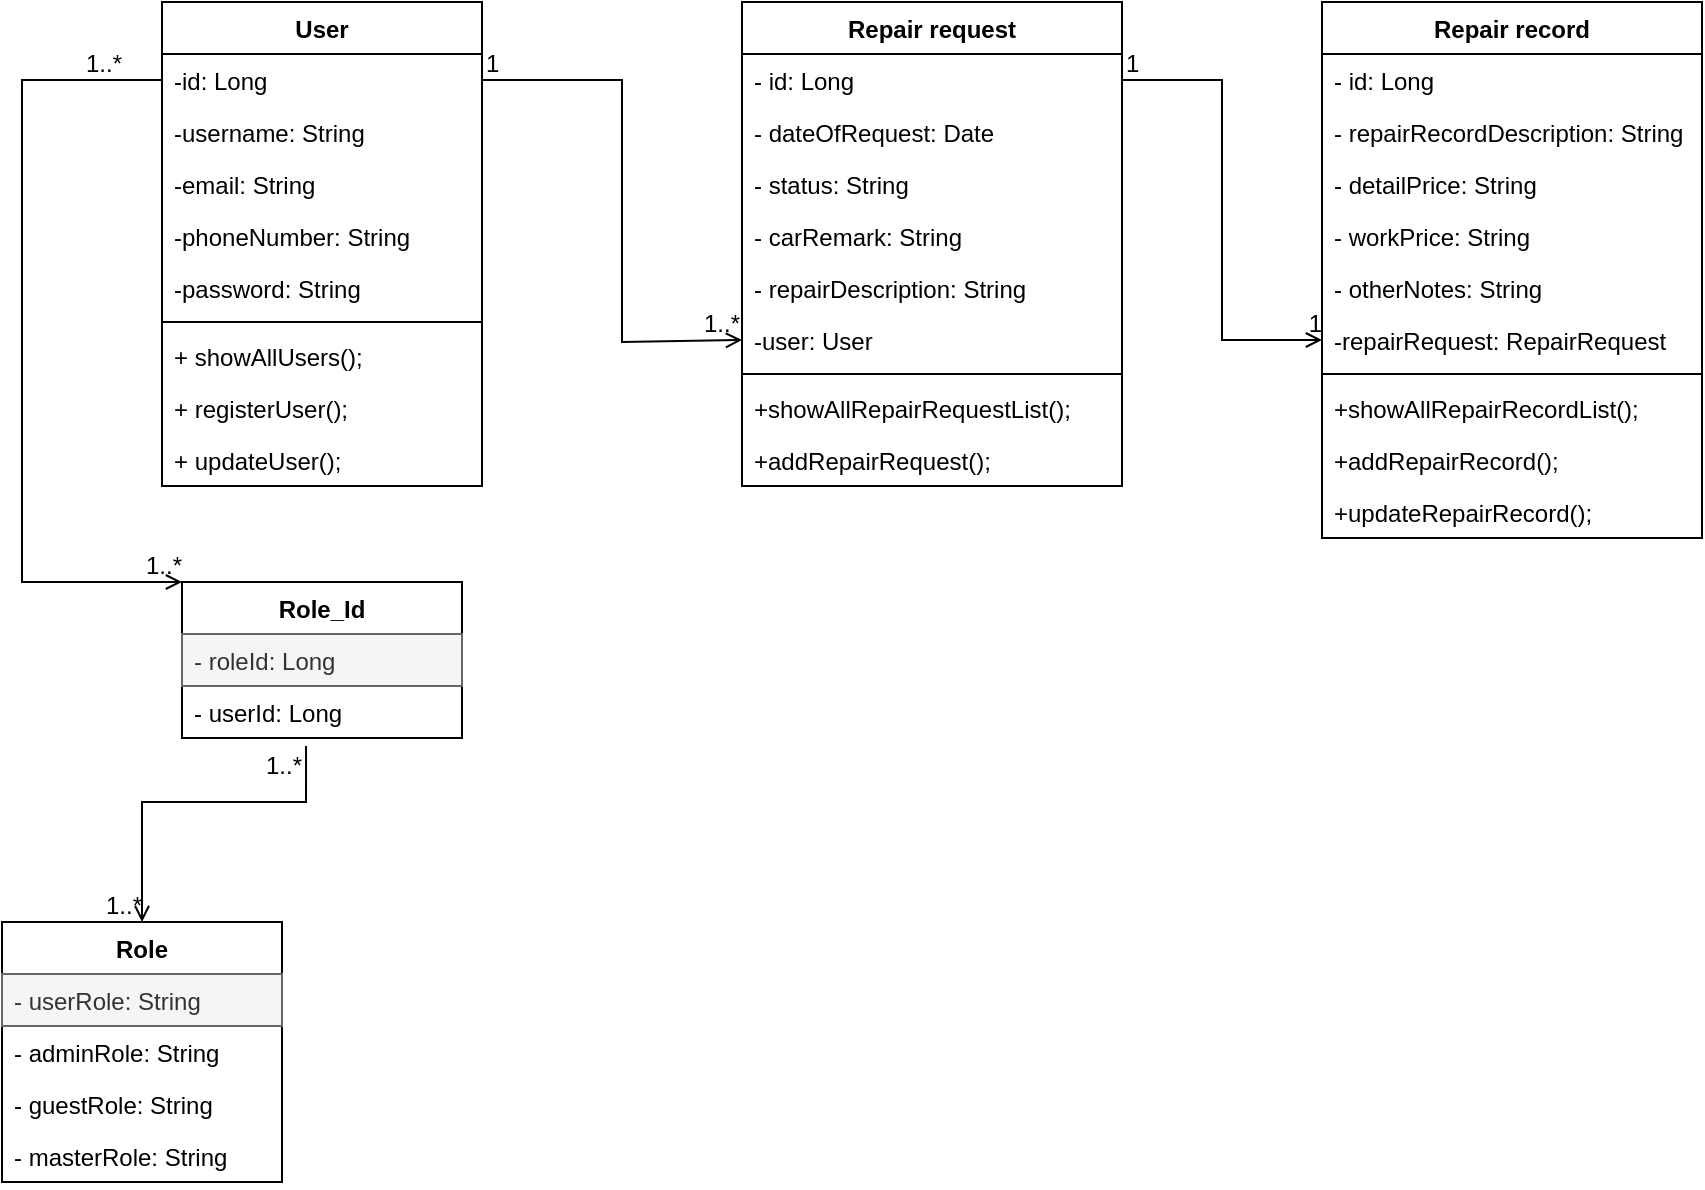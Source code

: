 <mxfile version="14.4.2" type="gitlab">
  <diagram id="W3ZhzZRkaLxZ7GvvTp2m" name="Page-1">
    <mxGraphModel dx="868" dy="482" grid="1" gridSize="10" guides="1" tooltips="1" connect="1" arrows="1" fold="1" page="1" pageScale="1" pageWidth="850" pageHeight="1100" math="0" shadow="0">
      <root>
        <mxCell id="0" />
        <mxCell id="1" parent="0" />
        <mxCell id="XVhQ6LTFc4UwF3-bLnyh-5" value="User" style="swimlane;fontStyle=1;align=center;verticalAlign=top;childLayout=stackLayout;horizontal=1;startSize=26;horizontalStack=0;resizeParent=1;resizeParentMax=0;resizeLast=0;collapsible=1;marginBottom=0;" parent="1" vertex="1">
          <mxGeometry x="110" y="70" width="160" height="242" as="geometry" />
        </mxCell>
        <mxCell id="XVhQ6LTFc4UwF3-bLnyh-6" value="-id: Long" style="text;strokeColor=none;fillColor=none;align=left;verticalAlign=top;spacingLeft=4;spacingRight=4;overflow=hidden;rotatable=0;points=[[0,0.5],[1,0.5]];portConstraint=eastwest;" parent="XVhQ6LTFc4UwF3-bLnyh-5" vertex="1">
          <mxGeometry y="26" width="160" height="26" as="geometry" />
        </mxCell>
        <mxCell id="XVhQ6LTFc4UwF3-bLnyh-10" value="-username: String" style="text;strokeColor=none;fillColor=none;align=left;verticalAlign=top;spacingLeft=4;spacingRight=4;overflow=hidden;rotatable=0;points=[[0,0.5],[1,0.5]];portConstraint=eastwest;" parent="XVhQ6LTFc4UwF3-bLnyh-5" vertex="1">
          <mxGeometry y="52" width="160" height="26" as="geometry" />
        </mxCell>
        <mxCell id="XVhQ6LTFc4UwF3-bLnyh-13" value="-email: String" style="text;strokeColor=none;fillColor=none;align=left;verticalAlign=top;spacingLeft=4;spacingRight=4;overflow=hidden;rotatable=0;points=[[0,0.5],[1,0.5]];portConstraint=eastwest;" parent="XVhQ6LTFc4UwF3-bLnyh-5" vertex="1">
          <mxGeometry y="78" width="160" height="26" as="geometry" />
        </mxCell>
        <mxCell id="XVhQ6LTFc4UwF3-bLnyh-14" value="-phoneNumber: String" style="text;strokeColor=none;fillColor=none;align=left;verticalAlign=top;spacingLeft=4;spacingRight=4;overflow=hidden;rotatable=0;points=[[0,0.5],[1,0.5]];portConstraint=eastwest;" parent="XVhQ6LTFc4UwF3-bLnyh-5" vertex="1">
          <mxGeometry y="104" width="160" height="26" as="geometry" />
        </mxCell>
        <mxCell id="XVhQ6LTFc4UwF3-bLnyh-15" value="-password: String" style="text;strokeColor=none;fillColor=none;align=left;verticalAlign=top;spacingLeft=4;spacingRight=4;overflow=hidden;rotatable=0;points=[[0,0.5],[1,0.5]];portConstraint=eastwest;" parent="XVhQ6LTFc4UwF3-bLnyh-5" vertex="1">
          <mxGeometry y="130" width="160" height="26" as="geometry" />
        </mxCell>
        <mxCell id="XVhQ6LTFc4UwF3-bLnyh-7" value="" style="line;strokeWidth=1;fillColor=none;align=left;verticalAlign=middle;spacingTop=-1;spacingLeft=3;spacingRight=3;rotatable=0;labelPosition=right;points=[];portConstraint=eastwest;" parent="XVhQ6LTFc4UwF3-bLnyh-5" vertex="1">
          <mxGeometry y="156" width="160" height="8" as="geometry" />
        </mxCell>
        <mxCell id="XVhQ6LTFc4UwF3-bLnyh-8" value="+ showAllUsers();" style="text;strokeColor=none;fillColor=none;align=left;verticalAlign=top;spacingLeft=4;spacingRight=4;overflow=hidden;rotatable=0;points=[[0,0.5],[1,0.5]];portConstraint=eastwest;" parent="XVhQ6LTFc4UwF3-bLnyh-5" vertex="1">
          <mxGeometry y="164" width="160" height="26" as="geometry" />
        </mxCell>
        <mxCell id="Z5FHuA3yJVNI1cgnCkX--2" value="+ registerUser();" style="text;strokeColor=none;fillColor=none;align=left;verticalAlign=top;spacingLeft=4;spacingRight=4;overflow=hidden;rotatable=0;points=[[0,0.5],[1,0.5]];portConstraint=eastwest;" parent="XVhQ6LTFc4UwF3-bLnyh-5" vertex="1">
          <mxGeometry y="190" width="160" height="26" as="geometry" />
        </mxCell>
        <mxCell id="Z5FHuA3yJVNI1cgnCkX--3" value="+ updateUser();" style="text;strokeColor=none;fillColor=none;align=left;verticalAlign=top;spacingLeft=4;spacingRight=4;overflow=hidden;rotatable=0;points=[[0,0.5],[1,0.5]];portConstraint=eastwest;" parent="XVhQ6LTFc4UwF3-bLnyh-5" vertex="1">
          <mxGeometry y="216" width="160" height="26" as="geometry" />
        </mxCell>
        <mxCell id="XVhQ6LTFc4UwF3-bLnyh-16" value="Repair record" style="swimlane;fontStyle=1;align=center;verticalAlign=top;childLayout=stackLayout;horizontal=1;startSize=26;horizontalStack=0;resizeParent=1;resizeParentMax=0;resizeLast=0;collapsible=1;marginBottom=0;" parent="1" vertex="1">
          <mxGeometry x="690" y="70" width="190" height="268" as="geometry">
            <mxRectangle x="690" y="70" width="110" height="26" as="alternateBounds" />
          </mxGeometry>
        </mxCell>
        <mxCell id="XVhQ6LTFc4UwF3-bLnyh-17" value="- id: Long" style="text;strokeColor=none;fillColor=none;align=left;verticalAlign=top;spacingLeft=4;spacingRight=4;overflow=hidden;rotatable=0;points=[[0,0.5],[1,0.5]];portConstraint=eastwest;" parent="XVhQ6LTFc4UwF3-bLnyh-16" vertex="1">
          <mxGeometry y="26" width="190" height="26" as="geometry" />
        </mxCell>
        <mxCell id="XVhQ6LTFc4UwF3-bLnyh-20" value="- repairRecordDescription: String" style="text;strokeColor=none;fillColor=none;align=left;verticalAlign=top;spacingLeft=4;spacingRight=4;overflow=hidden;rotatable=0;points=[[0,0.5],[1,0.5]];portConstraint=eastwest;" parent="XVhQ6LTFc4UwF3-bLnyh-16" vertex="1">
          <mxGeometry y="52" width="190" height="26" as="geometry" />
        </mxCell>
        <mxCell id="XVhQ6LTFc4UwF3-bLnyh-21" value="- detailPrice: String" style="text;strokeColor=none;fillColor=none;align=left;verticalAlign=top;spacingLeft=4;spacingRight=4;overflow=hidden;rotatable=0;points=[[0,0.5],[1,0.5]];portConstraint=eastwest;" parent="XVhQ6LTFc4UwF3-bLnyh-16" vertex="1">
          <mxGeometry y="78" width="190" height="26" as="geometry" />
        </mxCell>
        <mxCell id="XVhQ6LTFc4UwF3-bLnyh-23" value="- workPrice: String" style="text;strokeColor=none;fillColor=none;align=left;verticalAlign=top;spacingLeft=4;spacingRight=4;overflow=hidden;rotatable=0;points=[[0,0.5],[1,0.5]];portConstraint=eastwest;" parent="XVhQ6LTFc4UwF3-bLnyh-16" vertex="1">
          <mxGeometry y="104" width="190" height="26" as="geometry" />
        </mxCell>
        <mxCell id="XVhQ6LTFc4UwF3-bLnyh-22" value="- otherNotes: String" style="text;strokeColor=none;fillColor=none;align=left;verticalAlign=top;spacingLeft=4;spacingRight=4;overflow=hidden;rotatable=0;points=[[0,0.5],[1,0.5]];portConstraint=eastwest;" parent="XVhQ6LTFc4UwF3-bLnyh-16" vertex="1">
          <mxGeometry y="130" width="190" height="26" as="geometry" />
        </mxCell>
        <mxCell id="XVhQ6LTFc4UwF3-bLnyh-24" value="-repairRequest: RepairRequest" style="text;strokeColor=none;fillColor=none;align=left;verticalAlign=top;spacingLeft=4;spacingRight=4;overflow=hidden;rotatable=0;points=[[0,0.5],[1,0.5]];portConstraint=eastwest;" parent="XVhQ6LTFc4UwF3-bLnyh-16" vertex="1">
          <mxGeometry y="156" width="190" height="26" as="geometry" />
        </mxCell>
        <mxCell id="XVhQ6LTFc4UwF3-bLnyh-18" value="" style="line;strokeWidth=1;fillColor=none;align=left;verticalAlign=middle;spacingTop=-1;spacingLeft=3;spacingRight=3;rotatable=0;labelPosition=right;points=[];portConstraint=eastwest;" parent="XVhQ6LTFc4UwF3-bLnyh-16" vertex="1">
          <mxGeometry y="182" width="190" height="8" as="geometry" />
        </mxCell>
        <mxCell id="XVhQ6LTFc4UwF3-bLnyh-19" value="+showAllRepairRecordList();" style="text;strokeColor=none;fillColor=none;align=left;verticalAlign=top;spacingLeft=4;spacingRight=4;overflow=hidden;rotatable=0;points=[[0,0.5],[1,0.5]];portConstraint=eastwest;" parent="XVhQ6LTFc4UwF3-bLnyh-16" vertex="1">
          <mxGeometry y="190" width="190" height="26" as="geometry" />
        </mxCell>
        <mxCell id="Z5FHuA3yJVNI1cgnCkX--10" value="+addRepairRecord();" style="text;strokeColor=none;fillColor=none;align=left;verticalAlign=top;spacingLeft=4;spacingRight=4;overflow=hidden;rotatable=0;points=[[0,0.5],[1,0.5]];portConstraint=eastwest;" parent="XVhQ6LTFc4UwF3-bLnyh-16" vertex="1">
          <mxGeometry y="216" width="190" height="26" as="geometry" />
        </mxCell>
        <mxCell id="Z5FHuA3yJVNI1cgnCkX--11" value="+updateRepairRecord();" style="text;strokeColor=none;fillColor=none;align=left;verticalAlign=top;spacingLeft=4;spacingRight=4;overflow=hidden;rotatable=0;points=[[0,0.5],[1,0.5]];portConstraint=eastwest;" parent="XVhQ6LTFc4UwF3-bLnyh-16" vertex="1">
          <mxGeometry y="242" width="190" height="26" as="geometry" />
        </mxCell>
        <mxCell id="XVhQ6LTFc4UwF3-bLnyh-25" value="Repair request" style="swimlane;fontStyle=1;align=center;verticalAlign=top;childLayout=stackLayout;horizontal=1;startSize=26;horizontalStack=0;resizeParent=1;resizeParentMax=0;resizeLast=0;collapsible=1;marginBottom=0;" parent="1" vertex="1">
          <mxGeometry x="400" y="70" width="190" height="242" as="geometry" />
        </mxCell>
        <mxCell id="XVhQ6LTFc4UwF3-bLnyh-26" value="- id: Long" style="text;strokeColor=none;fillColor=none;align=left;verticalAlign=top;spacingLeft=4;spacingRight=4;overflow=hidden;rotatable=0;points=[[0,0.5],[1,0.5]];portConstraint=eastwest;" parent="XVhQ6LTFc4UwF3-bLnyh-25" vertex="1">
          <mxGeometry y="26" width="190" height="26" as="geometry" />
        </mxCell>
        <mxCell id="XVhQ6LTFc4UwF3-bLnyh-27" value="- dateOfRequest: Date" style="text;strokeColor=none;fillColor=none;align=left;verticalAlign=top;spacingLeft=4;spacingRight=4;overflow=hidden;rotatable=0;points=[[0,0.5],[1,0.5]];portConstraint=eastwest;" parent="XVhQ6LTFc4UwF3-bLnyh-25" vertex="1">
          <mxGeometry y="52" width="190" height="26" as="geometry" />
        </mxCell>
        <mxCell id="XVhQ6LTFc4UwF3-bLnyh-28" value="- status: String" style="text;strokeColor=none;fillColor=none;align=left;verticalAlign=top;spacingLeft=4;spacingRight=4;overflow=hidden;rotatable=0;points=[[0,0.5],[1,0.5]];portConstraint=eastwest;" parent="XVhQ6LTFc4UwF3-bLnyh-25" vertex="1">
          <mxGeometry y="78" width="190" height="26" as="geometry" />
        </mxCell>
        <mxCell id="XVhQ6LTFc4UwF3-bLnyh-29" value="- carRemark: String" style="text;strokeColor=none;fillColor=none;align=left;verticalAlign=top;spacingLeft=4;spacingRight=4;overflow=hidden;rotatable=0;points=[[0,0.5],[1,0.5]];portConstraint=eastwest;" parent="XVhQ6LTFc4UwF3-bLnyh-25" vertex="1">
          <mxGeometry y="104" width="190" height="26" as="geometry" />
        </mxCell>
        <mxCell id="XVhQ6LTFc4UwF3-bLnyh-30" value="- repairDescription: String" style="text;strokeColor=none;fillColor=none;align=left;verticalAlign=top;spacingLeft=4;spacingRight=4;overflow=hidden;rotatable=0;points=[[0,0.5],[1,0.5]];portConstraint=eastwest;" parent="XVhQ6LTFc4UwF3-bLnyh-25" vertex="1">
          <mxGeometry y="130" width="190" height="26" as="geometry" />
        </mxCell>
        <mxCell id="XVhQ6LTFc4UwF3-bLnyh-31" value="-user: User" style="text;strokeColor=none;fillColor=none;align=left;verticalAlign=top;spacingLeft=4;spacingRight=4;overflow=hidden;rotatable=0;points=[[0,0.5],[1,0.5]];portConstraint=eastwest;" parent="XVhQ6LTFc4UwF3-bLnyh-25" vertex="1">
          <mxGeometry y="156" width="190" height="26" as="geometry" />
        </mxCell>
        <mxCell id="XVhQ6LTFc4UwF3-bLnyh-32" value="" style="line;strokeWidth=1;fillColor=none;align=left;verticalAlign=middle;spacingTop=-1;spacingLeft=3;spacingRight=3;rotatable=0;labelPosition=right;points=[];portConstraint=eastwest;" parent="XVhQ6LTFc4UwF3-bLnyh-25" vertex="1">
          <mxGeometry y="182" width="190" height="8" as="geometry" />
        </mxCell>
        <mxCell id="Z5FHuA3yJVNI1cgnCkX--7" value="+showAllRepairRequestList();" style="text;strokeColor=none;fillColor=none;align=left;verticalAlign=top;spacingLeft=4;spacingRight=4;overflow=hidden;rotatable=0;points=[[0,0.5],[1,0.5]];portConstraint=eastwest;" parent="XVhQ6LTFc4UwF3-bLnyh-25" vertex="1">
          <mxGeometry y="190" width="190" height="26" as="geometry" />
        </mxCell>
        <mxCell id="Z5FHuA3yJVNI1cgnCkX--6" value="+addRepairRequest();" style="text;strokeColor=none;fillColor=none;align=left;verticalAlign=top;spacingLeft=4;spacingRight=4;overflow=hidden;rotatable=0;points=[[0,0.5],[1,0.5]];portConstraint=eastwest;" parent="XVhQ6LTFc4UwF3-bLnyh-25" vertex="1">
          <mxGeometry y="216" width="190" height="26" as="geometry" />
        </mxCell>
        <mxCell id="XVhQ6LTFc4UwF3-bLnyh-34" value="Role" style="swimlane;fontStyle=1;childLayout=stackLayout;horizontal=1;startSize=26;fillColor=none;horizontalStack=0;resizeParent=1;resizeParentMax=0;resizeLast=0;collapsible=1;marginBottom=0;" parent="1" vertex="1">
          <mxGeometry x="30" y="530" width="140" height="130" as="geometry">
            <mxRectangle x="120" y="360" width="70" height="26" as="alternateBounds" />
          </mxGeometry>
        </mxCell>
        <mxCell id="XVhQ6LTFc4UwF3-bLnyh-35" value="- userRole: String" style="text;strokeColor=#666666;fillColor=#f5f5f5;align=left;verticalAlign=top;spacingLeft=4;spacingRight=4;overflow=hidden;rotatable=0;points=[[0,0.5],[1,0.5]];portConstraint=eastwest;fontColor=#333333;" parent="XVhQ6LTFc4UwF3-bLnyh-34" vertex="1">
          <mxGeometry y="26" width="140" height="26" as="geometry" />
        </mxCell>
        <mxCell id="XVhQ6LTFc4UwF3-bLnyh-38" value="- adminRole: String" style="text;strokeColor=none;fillColor=none;align=left;verticalAlign=top;spacingLeft=4;spacingRight=4;overflow=hidden;rotatable=0;points=[[0,0.5],[1,0.5]];portConstraint=eastwest;" parent="XVhQ6LTFc4UwF3-bLnyh-34" vertex="1">
          <mxGeometry y="52" width="140" height="26" as="geometry" />
        </mxCell>
        <mxCell id="E--V_v3rfGo2sjDHUE5U-1" value="- guestRole: String" style="text;strokeColor=none;fillColor=none;align=left;verticalAlign=top;spacingLeft=4;spacingRight=4;overflow=hidden;rotatable=0;points=[[0,0.5],[1,0.5]];portConstraint=eastwest;" parent="XVhQ6LTFc4UwF3-bLnyh-34" vertex="1">
          <mxGeometry y="78" width="140" height="26" as="geometry" />
        </mxCell>
        <mxCell id="XVhQ6LTFc4UwF3-bLnyh-39" value="- masterRole: String" style="text;strokeColor=none;fillColor=none;align=left;verticalAlign=top;spacingLeft=4;spacingRight=4;overflow=hidden;rotatable=0;points=[[0,0.5],[1,0.5]];portConstraint=eastwest;" parent="XVhQ6LTFc4UwF3-bLnyh-34" vertex="1">
          <mxGeometry y="104" width="140" height="26" as="geometry" />
        </mxCell>
        <mxCell id="XVhQ6LTFc4UwF3-bLnyh-44" value="" style="endArrow=open;html=1;rounded=0;align=center;verticalAlign=top;endFill=0;labelBackgroundColor=none;exitX=0;exitY=0.5;exitDx=0;exitDy=0;entryX=0;entryY=0;entryDx=0;entryDy=0;" parent="1" source="XVhQ6LTFc4UwF3-bLnyh-6" edge="1" target="x1vC8cdLNLxp31jiyhaZ-1">
          <mxGeometry relative="1" as="geometry">
            <mxPoint x="340" y="250" as="sourcePoint" />
            <mxPoint x="117" y="379" as="targetPoint" />
            <Array as="points">
              <mxPoint x="40" y="109" />
              <mxPoint x="40" y="360" />
            </Array>
          </mxGeometry>
        </mxCell>
        <mxCell id="XVhQ6LTFc4UwF3-bLnyh-45" value="1..*" style="resizable=0;html=1;align=left;verticalAlign=bottom;labelBackgroundColor=none;" parent="XVhQ6LTFc4UwF3-bLnyh-44" connectable="0" vertex="1">
          <mxGeometry x="-1" relative="1" as="geometry">
            <mxPoint x="-40" as="offset" />
          </mxGeometry>
        </mxCell>
        <mxCell id="XVhQ6LTFc4UwF3-bLnyh-46" value="1..*" style="resizable=0;html=1;align=right;verticalAlign=bottom;labelBackgroundColor=none;" parent="XVhQ6LTFc4UwF3-bLnyh-44" connectable="0" vertex="1">
          <mxGeometry x="1" relative="1" as="geometry" />
        </mxCell>
        <mxCell id="XVhQ6LTFc4UwF3-bLnyh-48" value="" style="endArrow=open;html=1;rounded=0;align=center;verticalAlign=top;endFill=0;labelBackgroundColor=none;exitX=1;exitY=0.5;exitDx=0;exitDy=0;entryX=0;entryY=0.5;entryDx=0;entryDy=0;" parent="1" source="XVhQ6LTFc4UwF3-bLnyh-6" target="XVhQ6LTFc4UwF3-bLnyh-31" edge="1">
          <mxGeometry relative="1" as="geometry">
            <mxPoint x="340" y="250" as="sourcePoint" />
            <mxPoint x="320" y="380" as="targetPoint" />
            <Array as="points">
              <mxPoint x="340" y="109" />
              <mxPoint x="340" y="240" />
            </Array>
          </mxGeometry>
        </mxCell>
        <mxCell id="XVhQ6LTFc4UwF3-bLnyh-49" value="1" style="resizable=0;html=1;align=left;verticalAlign=bottom;labelBackgroundColor=none;" parent="XVhQ6LTFc4UwF3-bLnyh-48" connectable="0" vertex="1">
          <mxGeometry x="-1" relative="1" as="geometry" />
        </mxCell>
        <mxCell id="XVhQ6LTFc4UwF3-bLnyh-50" value="1..*" style="resizable=0;html=1;align=right;verticalAlign=bottom;labelBackgroundColor=none;" parent="XVhQ6LTFc4UwF3-bLnyh-48" connectable="0" vertex="1">
          <mxGeometry x="1" relative="1" as="geometry" />
        </mxCell>
        <mxCell id="XVhQ6LTFc4UwF3-bLnyh-51" value="" style="endArrow=open;html=1;rounded=0;align=center;verticalAlign=top;endFill=0;labelBackgroundColor=none;exitX=1;exitY=0.5;exitDx=0;exitDy=0;entryX=0;entryY=0.5;entryDx=0;entryDy=0;" parent="1" source="XVhQ6LTFc4UwF3-bLnyh-26" target="XVhQ6LTFc4UwF3-bLnyh-24" edge="1">
          <mxGeometry relative="1" as="geometry">
            <mxPoint x="340" y="250" as="sourcePoint" />
            <mxPoint x="500" y="250" as="targetPoint" />
            <Array as="points">
              <mxPoint x="640" y="109" />
              <mxPoint x="640" y="239" />
            </Array>
          </mxGeometry>
        </mxCell>
        <mxCell id="XVhQ6LTFc4UwF3-bLnyh-52" value="1" style="resizable=0;html=1;align=left;verticalAlign=bottom;labelBackgroundColor=none;" parent="XVhQ6LTFc4UwF3-bLnyh-51" connectable="0" vertex="1">
          <mxGeometry x="-1" relative="1" as="geometry" />
        </mxCell>
        <mxCell id="XVhQ6LTFc4UwF3-bLnyh-53" value="1" style="resizable=0;html=1;align=right;verticalAlign=bottom;labelBackgroundColor=none;" parent="XVhQ6LTFc4UwF3-bLnyh-51" connectable="0" vertex="1">
          <mxGeometry x="1" relative="1" as="geometry" />
        </mxCell>
        <mxCell id="x1vC8cdLNLxp31jiyhaZ-1" value="Role_Id" style="swimlane;fontStyle=1;childLayout=stackLayout;horizontal=1;startSize=26;fillColor=none;horizontalStack=0;resizeParent=1;resizeParentMax=0;resizeLast=0;collapsible=1;marginBottom=0;" vertex="1" parent="1">
          <mxGeometry x="120" y="360" width="140" height="78" as="geometry">
            <mxRectangle x="120" y="360" width="70" height="26" as="alternateBounds" />
          </mxGeometry>
        </mxCell>
        <mxCell id="x1vC8cdLNLxp31jiyhaZ-2" value="- roleId: Long" style="text;strokeColor=#666666;fillColor=#f5f5f5;align=left;verticalAlign=top;spacingLeft=4;spacingRight=4;overflow=hidden;rotatable=0;points=[[0,0.5],[1,0.5]];portConstraint=eastwest;fontColor=#333333;" vertex="1" parent="x1vC8cdLNLxp31jiyhaZ-1">
          <mxGeometry y="26" width="140" height="26" as="geometry" />
        </mxCell>
        <mxCell id="x1vC8cdLNLxp31jiyhaZ-3" value="- userId: Long" style="text;strokeColor=none;fillColor=none;align=left;verticalAlign=top;spacingLeft=4;spacingRight=4;overflow=hidden;rotatable=0;points=[[0,0.5],[1,0.5]];portConstraint=eastwest;" vertex="1" parent="x1vC8cdLNLxp31jiyhaZ-1">
          <mxGeometry y="52" width="140" height="26" as="geometry" />
        </mxCell>
        <mxCell id="x1vC8cdLNLxp31jiyhaZ-8" value="" style="resizable=0;html=1;align=right;verticalAlign=bottom;labelBackgroundColor=none;" connectable="0" vertex="1" parent="1">
          <mxGeometry x="130" y="370" as="geometry">
            <mxPoint x="54" y="83" as="offset" />
          </mxGeometry>
        </mxCell>
        <mxCell id="x1vC8cdLNLxp31jiyhaZ-9" value="" style="resizable=0;html=1;align=right;verticalAlign=bottom;labelBackgroundColor=none;" connectable="0" vertex="1" parent="1">
          <mxGeometry x="140" y="380" as="geometry">
            <mxPoint x="-56" y="101" as="offset" />
          </mxGeometry>
        </mxCell>
        <mxCell id="x1vC8cdLNLxp31jiyhaZ-10" value="" style="endArrow=open;html=1;rounded=0;align=center;verticalAlign=top;endFill=0;labelBackgroundColor=none;exitX=0.443;exitY=1.154;exitDx=0;exitDy=0;exitPerimeter=0;entryX=0.5;entryY=0;entryDx=0;entryDy=0;" edge="1" parent="1" source="x1vC8cdLNLxp31jiyhaZ-3" target="XVhQ6LTFc4UwF3-bLnyh-34">
          <mxGeometry relative="1" as="geometry">
            <mxPoint x="120" y="119" as="sourcePoint" />
            <mxPoint x="130" y="370" as="targetPoint" />
            <Array as="points">
              <mxPoint x="182" y="470" />
              <mxPoint x="100" y="470" />
            </Array>
          </mxGeometry>
        </mxCell>
        <mxCell id="x1vC8cdLNLxp31jiyhaZ-11" value="1..*" style="resizable=0;html=1;align=left;verticalAlign=bottom;labelBackgroundColor=none;" connectable="0" vertex="1" parent="x1vC8cdLNLxp31jiyhaZ-10">
          <mxGeometry x="-1" relative="1" as="geometry">
            <mxPoint x="-22.02" y="18" as="offset" />
          </mxGeometry>
        </mxCell>
        <mxCell id="x1vC8cdLNLxp31jiyhaZ-12" value="1..*" style="resizable=0;html=1;align=right;verticalAlign=bottom;labelBackgroundColor=none;" connectable="0" vertex="1" parent="x1vC8cdLNLxp31jiyhaZ-10">
          <mxGeometry x="1" relative="1" as="geometry" />
        </mxCell>
      </root>
    </mxGraphModel>
  </diagram>
</mxfile>
